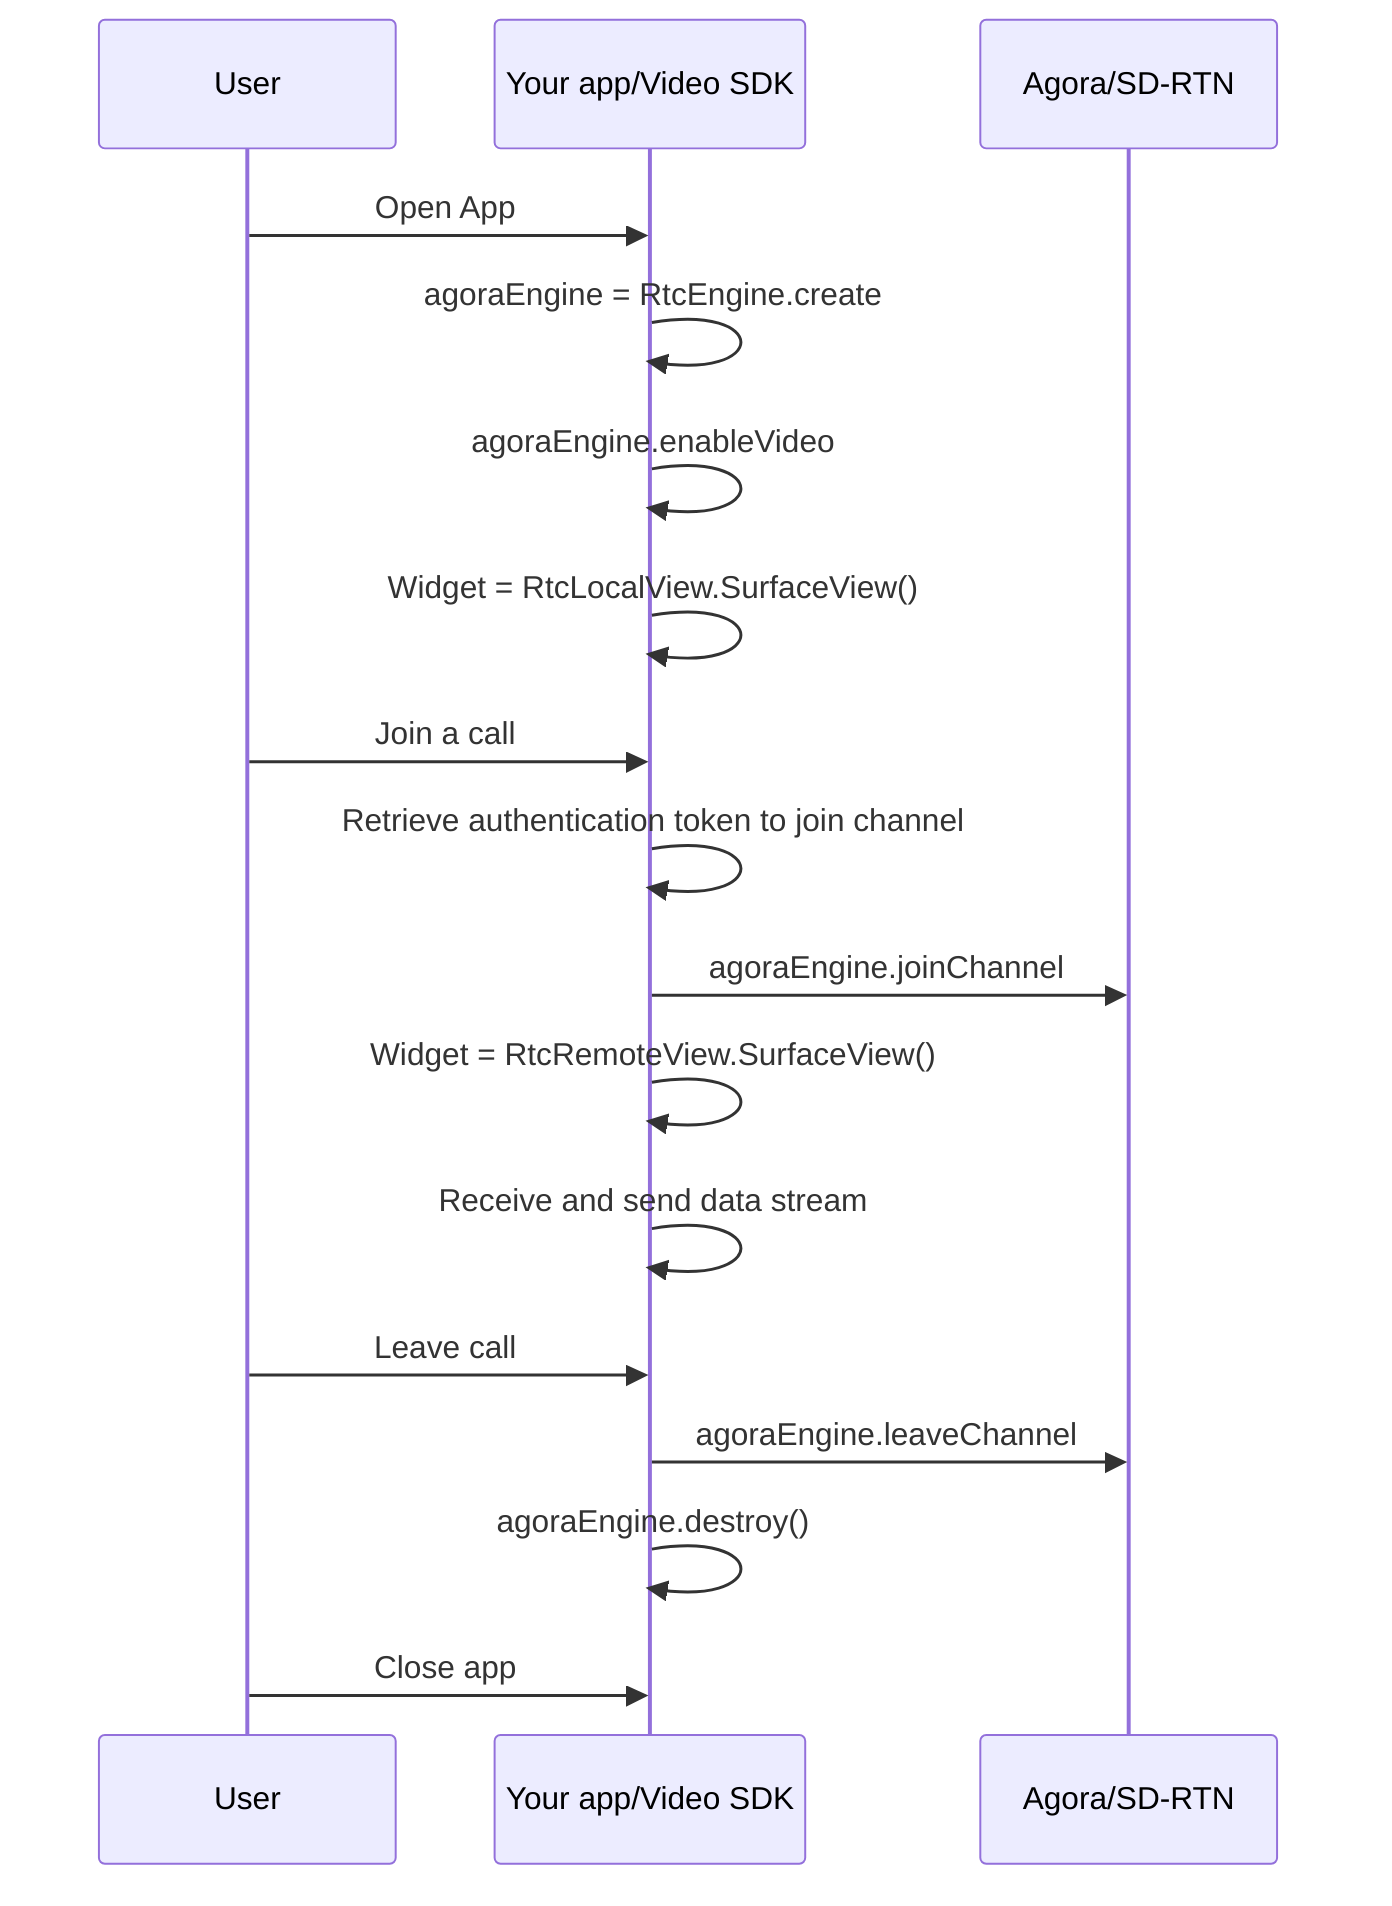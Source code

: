 sequenceDiagram
    participant User
    participant App as Your app/Video SDK
    participant Agora as Agora/SD-RTN

    User->>App: Open App
    App->>App: agoraEngine = RtcEngine.create 
    App->>App: agoraEngine.enableVideo
    App->>App: Widget = RtcLocalView.SurfaceView()

    User->>App: Join a call
    App->>App: Retrieve authentication token to join channel
    App->>Agora: agoraEngine.joinChannel
    App->>App: Widget = RtcRemoteView.SurfaceView()
    App->>App: Receive and send data stream

    User->>App: Leave call
    App->>Agora: agoraEngine.leaveChannel
    App->>App: agoraEngine.destroy()

    User->>App: Close app